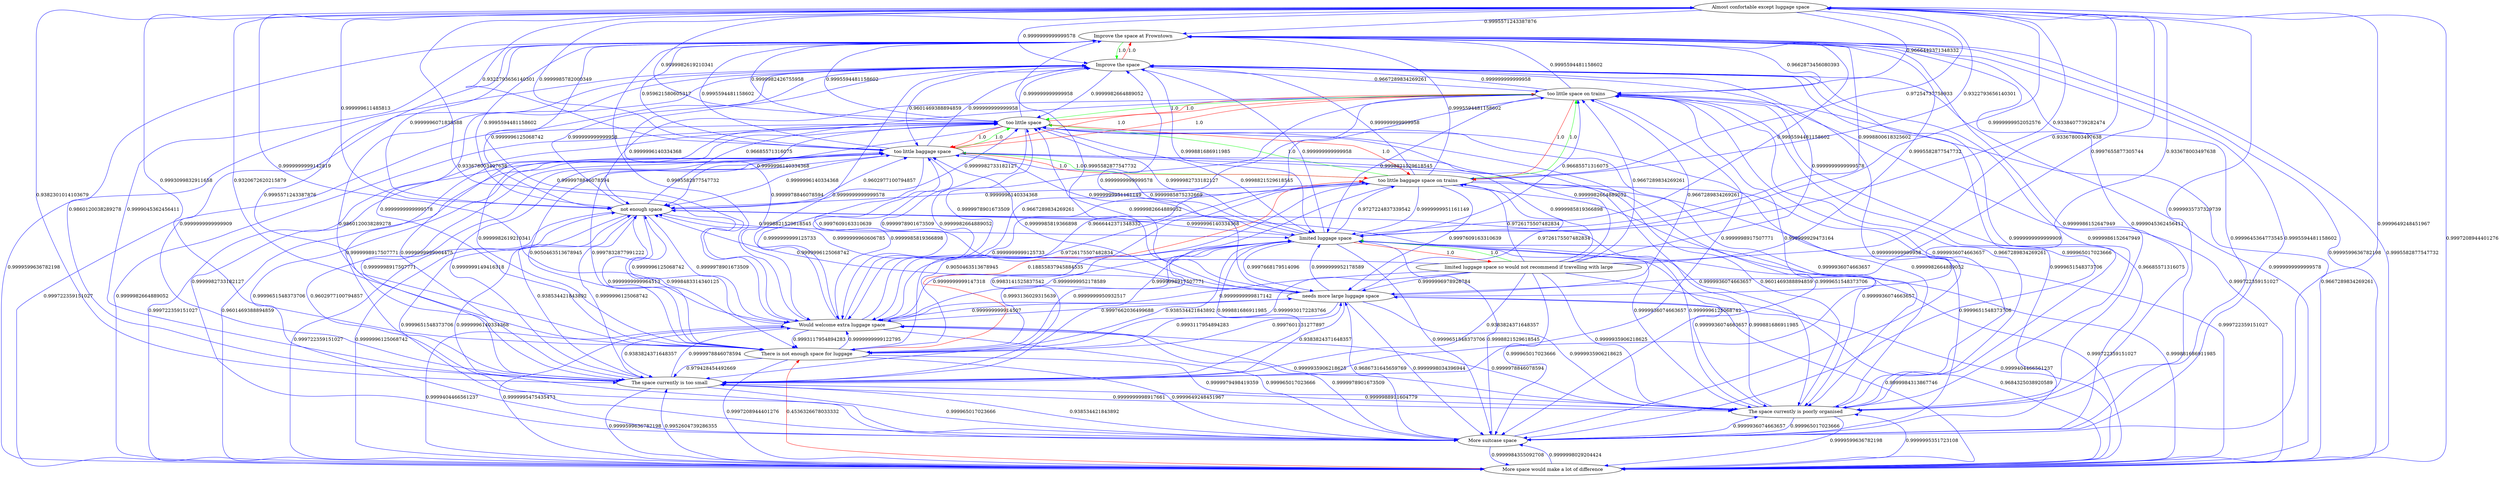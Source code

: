digraph rawGraph {
"Almost confortable except luggage space";"Improve the space at Frowntown";"Improve the space";"More space would make a lot of difference";"More suitcase space";"The space currently is poorly organised";"The space currently is too small";"There is not enough space for luggage";"Would welcome extra luggage space";"limited luggage space so would not recommend if travelling with large";"limited luggage space";"needs more large luggage space";"not enough space";"too little baggage space on trains";"too little baggage space";"too little space";"too little space on trains";"Improve the space at Frowntown" -> "Improve the space" [label=1.0] [color=green]
"Improve the space" -> "Improve the space at Frowntown" [label=1.0] [color=red]
"Almost confortable except luggage space" -> "Improve the space at Frowntown" [label=0.9995571243387876] [color=blue]
"Almost confortable except luggage space" -> "Improve the space" [label=0.9999999999999578] [color=blue]
"Almost confortable except luggage space" -> "More space would make a lot of difference" [label=0.9997208944401276] [color=blue]
"Improve the space at Frowntown" -> "More space would make a lot of difference" [label=0.9999599636782198] [color=blue]
"Improve the space" -> "More space would make a lot of difference" [label=0.9999599636782198] [color=blue]
"More space would make a lot of difference" -> "Improve the space at Frowntown" [label=0.9995582877547732] [color=blue]
"More space would make a lot of difference" -> "Improve the space" [label=0.9999999999999578] [color=blue]
"Almost confortable except luggage space" -> "More suitcase space" [label=0.9999649248451967] [color=blue]
"Improve the space at Frowntown" -> "More suitcase space" [label=0.9999645364773545] [color=blue]
"Improve the space" -> "More suitcase space" [label=0.999965017023666] [color=blue]
"More space would make a lot of difference" -> "More suitcase space" [label=0.9999998029204424] [color=blue]
"More suitcase space" -> "Improve the space at Frowntown" [label=0.9995594481158602] [color=blue]
"More suitcase space" -> "Improve the space" [label=0.999999999999958] [color=blue]
"More suitcase space" -> "More space would make a lot of difference" [label=0.9999984355092708] [color=blue]
"Almost confortable except luggage space" -> "The space currently is poorly organised" [label=0.9999935737329739] [color=blue]
"Improve the space at Frowntown" -> "The space currently is poorly organised" [label=0.9999986152647949] [color=blue]
"Improve the space" -> "The space currently is poorly organised" [label=0.9999986152647949] [color=blue]
"More space would make a lot of difference" -> "The space currently is poorly organised" [label=0.9999995351723108] [color=blue]
"More suitcase space" -> "The space currently is poorly organised" [label=0.9999936074663657] [color=blue]
"The space currently is poorly organised" -> "Improve the space at Frowntown" [label=0.9999045362456411] [color=blue]
"The space currently is poorly organised" -> "Improve the space" [label=0.9999999999999909] [color=blue]
"The space currently is poorly organised" -> "More space would make a lot of difference" [label=0.9999599636782198] [color=blue]
"The space currently is poorly organised" -> "More suitcase space" [label=0.999965017023666] [color=blue]
"Almost confortable except luggage space" -> "The space currently is too small" [label=0.9382301014103679] [color=blue]
"Improve the space at Frowntown" -> "The space currently is too small" [label=0.9860120038289278] [color=blue]
"Improve the space" -> "The space currently is too small" [label=0.9860120038289278] [color=blue]
"More space would make a lot of difference" -> "The space currently is too small" [label=0.9952604739286355] [color=blue]
"More suitcase space" -> "The space currently is too small" [label=0.938534421843892] [color=blue]
"The space currently is poorly organised" -> "The space currently is too small" [label=0.9999988911604779] [color=blue]
"The space currently is too small" -> "Improve the space at Frowntown" [label=0.9999045362456411] [color=blue]
"The space currently is too small" -> "Improve the space" [label=0.9999999999999909] [color=blue]
"The space currently is too small" -> "More space would make a lot of difference" [label=0.9999599636782198] [color=blue]
"The space currently is too small" -> "More suitcase space" [label=0.999965017023666] [color=blue]
"The space currently is too small" -> "The space currently is poorly organised" [label=0.9999999998917661] [color=blue]
"Almost confortable except luggage space" -> "There is not enough space for luggage" [label=0.9993099832911658] [color=blue]
"More space would make a lot of difference" -> "There is not enough space for luggage" [label=0.4536326678033332] [color=red]
"There is not enough space for luggage" -> "Almost confortable except luggage space" [label=0.9320672620215879] [color=blue]
"There is not enough space for luggage" -> "Improve the space at Frowntown" [label=0.9995571243387876] [color=blue]
"There is not enough space for luggage" -> "Improve the space" [label=0.9999999999999578] [color=blue]
"There is not enough space for luggage" -> "More space would make a lot of difference" [label=0.9997208944401276] [color=blue]
"There is not enough space for luggage" -> "More suitcase space" [label=0.9999649248451967] [color=blue]
"There is not enough space for luggage" -> "The space currently is poorly organised" [label=0.9999979498419359] [color=blue]
"There is not enough space for luggage" -> "The space currently is too small" [label=0.979428454492669] [color=blue]
"Almost confortable except luggage space" -> "Would welcome extra luggage space" [label=0.9999999999142819] [color=blue]
"Improve the space at Frowntown" -> "Would welcome extra luggage space" [label=0.9999978846078594] [color=blue]
"Improve the space" -> "Would welcome extra luggage space" [label=0.9999978846078594] [color=blue]
"More space would make a lot of difference" -> "Would welcome extra luggage space" [label=0.9999995475435473] [color=blue]
"More suitcase space" -> "Would welcome extra luggage space" [label=0.9999978901673509] [color=blue]
"The space currently is poorly organised" -> "Would welcome extra luggage space" [label=0.9999978846078594] [color=blue]
"The space currently is too small" -> "Would welcome extra luggage space" [label=0.9999978846078594] [color=blue]
"There is not enough space for luggage" -> "Would welcome extra luggage space" [label=0.9999999999122795] [color=blue]
"Would welcome extra luggage space" -> "Almost confortable except luggage space" [label=0.933678003497638] [color=blue]
"Would welcome extra luggage space" -> "Improve the space at Frowntown" [label=0.9995582877547732] [color=blue]
"Would welcome extra luggage space" -> "Improve the space" [label=0.9999999999999578] [color=blue]
"Would welcome extra luggage space" -> "More space would make a lot of difference" [label=0.9999404466561237] [color=blue]
"Would welcome extra luggage space" -> "More suitcase space" [label=0.999965017023666] [color=blue]
"Would welcome extra luggage space" -> "The space currently is poorly organised" [label=0.9999935906218625] [color=blue]
"Would welcome extra luggage space" -> "The space currently is too small" [label=0.9383824371648357] [color=blue]
"Would welcome extra luggage space" -> "There is not enough space for luggage" [label=0.9993117954894283] [color=blue]
"limited luggage space so would not recommend if travelling with large" -> "limited luggage space" [label=1.0] [color=green]
"limited luggage space" -> "limited luggage space so would not recommend if travelling with large" [label=1.0] [color=red]
"Almost confortable except luggage space" -> "limited luggage space" [label=0.9999999952052576] [color=blue]
"Improve the space at Frowntown" -> "limited luggage space" [label=0.9998800618325602] [color=blue]
"Improve the space" -> "limited luggage space" [label=0.999881686911985] [color=blue]
"More space would make a lot of difference" -> "limited luggage space" [label=0.999881686911985] [color=blue]
"More suitcase space" -> "limited luggage space" [label=0.9998821529618545] [color=blue]
"The space currently is poorly organised" -> "limited luggage space" [label=0.999881686911985] [color=blue]
"The space currently is too small" -> "limited luggage space" [label=0.999881686911985] [color=blue]
"There is not enough space for luggage" -> "limited luggage space" [label=0.9999999950932517] [color=blue]
"Would welcome extra luggage space" -> "limited luggage space" [label=0.9999999952178589] [color=blue]
"limited luggage space so would not recommend if travelling with large" -> "Almost confortable except luggage space" [label=0.933678003497638] [color=blue]
"limited luggage space so would not recommend if travelling with large" -> "Improve the space at Frowntown" [label=0.9995582877547732] [color=blue]
"limited luggage space so would not recommend if travelling with large" -> "Improve the space" [label=0.9999999999999578] [color=blue]
"limited luggage space so would not recommend if travelling with large" -> "More space would make a lot of difference" [label=0.9999404466561237] [color=blue]
"limited luggage space so would not recommend if travelling with large" -> "More suitcase space" [label=0.999965017023666] [color=blue]
"limited luggage space so would not recommend if travelling with large" -> "The space currently is poorly organised" [label=0.9999935906218625] [color=blue]
"limited luggage space so would not recommend if travelling with large" -> "The space currently is too small" [label=0.9383824371648357] [color=blue]
"limited luggage space so would not recommend if travelling with large" -> "There is not enough space for luggage" [label=0.9999930172283766] [color=blue]
"limited luggage space so would not recommend if travelling with large" -> "Would welcome extra luggage space" [label=0.9999999999817142] [color=blue]
"limited luggage space" -> "Almost confortable except luggage space" [label=0.9338407739282474] [color=blue]
"limited luggage space" -> "Improve the space at Frowntown" [label=0.9995594481158602] [color=blue]
"limited luggage space" -> "Improve the space" [label=0.999999999999958] [color=blue]
"limited luggage space" -> "More space would make a lot of difference" [label=0.999722359151027] [color=blue]
"limited luggage space" -> "More suitcase space" [label=0.9999651548373706] [color=blue]
"limited luggage space" -> "The space currently is poorly organised" [label=0.9999936074663657] [color=blue]
"limited luggage space" -> "The space currently is too small" [label=0.938534421843892] [color=blue]
"limited luggage space" -> "There is not enough space for luggage" [label=0.9993136029315639] [color=blue]
"limited luggage space" -> "Would welcome extra luggage space" [label=0.9999999999147318] [color=blue]
"Almost confortable except luggage space" -> "needs more large luggage space" [label=0.9997655877305744] [color=blue]
"More space would make a lot of difference" -> "needs more large luggage space" [label=0.9684325038920589] [color=blue]
"More suitcase space" -> "needs more large luggage space" [label=0.9686731645659769] [color=blue]
"There is not enough space for luggage" -> "needs more large luggage space" [label=0.9997601131277897] [color=blue]
"Would welcome extra luggage space" -> "needs more large luggage space" [label=0.9997662036499688] [color=blue]
"limited luggage space so would not recommend if travelling with large" -> "needs more large luggage space" [label=0.9999996978926784] [color=blue]
"limited luggage space" -> "needs more large luggage space" [label=0.9997668179514096] [color=blue]
"needs more large luggage space" -> "Almost confortable except luggage space" [label=0.933678003497638] [color=blue]
"needs more large luggage space" -> "Improve the space at Frowntown" [label=0.9995582877547732] [color=blue]
"needs more large luggage space" -> "Improve the space" [label=0.9999999999999578] [color=blue]
"needs more large luggage space" -> "More space would make a lot of difference" [label=0.9999984313867746] [color=blue]
"needs more large luggage space" -> "More suitcase space" [label=0.9999998034396944] [color=blue]
"needs more large luggage space" -> "The space currently is poorly organised" [label=0.9999935906218625] [color=blue]
"needs more large luggage space" -> "The space currently is too small" [label=0.9383824371648357] [color=blue]
"needs more large luggage space" -> "There is not enough space for luggage" [label=0.9993117954894283] [color=blue]
"needs more large luggage space" -> "Would welcome extra luggage space" [label=0.999999999914507] [color=blue]
"needs more large luggage space" -> "limited luggage space" [label=0.9999999952178589] [color=blue]
"Almost confortable except luggage space" -> "not enough space" [label=0.999999611485813] [color=blue]
"Improve the space at Frowntown" -> "not enough space" [label=0.9999996071838588] [color=blue]
"Improve the space" -> "not enough space" [label=0.9999996125068742] [color=blue]
"More space would make a lot of difference" -> "not enough space" [label=0.9999996125068742] [color=blue]
"More suitcase space" -> "not enough space" [label=0.9999996140334368] [color=blue]
"The space currently is poorly organised" -> "not enough space" [label=0.9999996125068742] [color=blue]
"The space currently is too small" -> "not enough space" [label=0.9999996125068742] [color=blue]
"There is not enough space for luggage" -> "not enough space" [label=0.9999999999964513] [color=blue]
"Would welcome extra luggage space" -> "not enough space" [label=0.9999996125068742] [color=blue]
"limited luggage space so would not recommend if travelling with large" -> "not enough space" [label=0.9999999960606785] [color=blue]
"limited luggage space" -> "not enough space" [label=0.9999996140334368] [color=blue]
"needs more large luggage space" -> "not enough space" [label=0.9999996125068742] [color=blue]
"not enough space" -> "Improve the space at Frowntown" [label=0.9995594481158602] [color=blue]
"not enough space" -> "Improve the space" [label=0.999999999999958] [color=blue]
"not enough space" -> "More space would make a lot of difference" [label=0.999722359151027] [color=blue]
"not enough space" -> "More suitcase space" [label=0.9999651548373706] [color=blue]
"not enough space" -> "The space currently is poorly organised" [label=0.9999936074663657] [color=blue]
"not enough space" -> "The space currently is too small" [label=0.938534421843892] [color=blue]
"not enough space" -> "There is not enough space for luggage" [label=0.9998483314340125] [color=blue]
"not enough space" -> "Would welcome extra luggage space" [label=0.9999978901673509] [color=blue]
"not enough space" -> "limited luggage space" [label=0.9998821529618545] [color=blue]
"too little baggage space on trains" -> "too little baggage space" [label=1.0] [color=green]
"too little baggage space" -> "too little space" [label=1.0] [color=green]
"too little baggage space on trains" -> "too little space on trains" [label=1.0] [color=green]
"too little space on trains" -> "too little space" [label=1.0] [color=green]
"too little baggage space on trains" -> "too little space" [label=1.0] [color=green]
"too little baggage space" -> "too little baggage space on trains" [label=1.0] [color=red]
"too little baggage space" -> "too little space on trains" [label=1.0] [color=red]
"too little space" -> "too little baggage space on trains" [label=1.0] [color=red]
"too little space" -> "too little baggage space" [label=1.0] [color=red]
"too little space" -> "too little space on trains" [label=1.0] [color=red]
"too little space on trains" -> "too little baggage space on trains" [label=1.0] [color=red]
"too little space on trains" -> "too little baggage space" [label=1.0] [color=red]
"Almost confortable except luggage space" -> "too little baggage space on trains" [label=0.97254737758933] [color=blue]
"Almost confortable except luggage space" -> "too little baggage space" [label=0.9999985782000349] [color=blue]
"Almost confortable except luggage space" -> "too little space" [label=0.9999982619210341] [color=blue]
"Almost confortable except luggage space" -> "too little space on trains" [label=0.9666442371348332] [color=blue]
"Improve the space at Frowntown" -> "too little baggage space" [label=0.959621580605317] [color=blue]
"Improve the space at Frowntown" -> "too little space" [label=0.9999982426755958] [color=blue]
"Improve the space at Frowntown" -> "too little space on trains" [label=0.9662873456080393] [color=blue]
"Improve the space" -> "too little baggage space" [label=0.9601469388894859] [color=blue]
"Improve the space" -> "too little space" [label=0.9999982664889052] [color=blue]
"Improve the space" -> "too little space on trains" [label=0.9667289834269261] [color=blue]
"More space would make a lot of difference" -> "too little baggage space" [label=0.9601469388894859] [color=blue]
"More space would make a lot of difference" -> "too little space" [label=0.9999982664889052] [color=blue]
"More space would make a lot of difference" -> "too little space on trains" [label=0.9667289834269261] [color=blue]
"More suitcase space" -> "too little baggage space" [label=0.9602977100794857] [color=blue]
"More suitcase space" -> "too little space" [label=0.9999982733182127] [color=blue]
"More suitcase space" -> "too little space on trains" [label=0.96685571316075] [color=blue]
"The space currently is poorly organised" -> "too little baggage space" [label=0.9601469388894859] [color=blue]
"The space currently is poorly organised" -> "too little space" [label=0.9999982664889052] [color=blue]
"The space currently is poorly organised" -> "too little space on trains" [label=0.9667289834269261] [color=blue]
"The space currently is too small" -> "too little baggage space on trains" [label=0.9983141525837542] [color=blue]
"The space currently is too small" -> "too little baggage space" [label=0.9999999149416318] [color=blue]
"The space currently is too small" -> "too little space" [label=0.9999999999964475] [color=blue]
"The space currently is too small" -> "too little space on trains" [label=0.999999929473164] [color=blue]
"There is not enough space for luggage" -> "too little baggage space on trains" [label=0.18855837945884535] [color=red]
"There is not enough space for luggage" -> "too little baggage space" [label=0.9997832877991222] [color=blue]
"There is not enough space for luggage" -> "too little space" [label=0.9999982619210341] [color=blue]
"There is not enough space for luggage" -> "too little space on trains" [label=0.9666442371348332] [color=blue]
"Would welcome extra luggage space" -> "too little baggage space on trains" [label=0.9726175507482834] [color=blue]
"Would welcome extra luggage space" -> "too little baggage space" [label=0.9999985819366898] [color=blue]
"Would welcome extra luggage space" -> "too little space" [label=0.9999982664889052] [color=blue]
"Would welcome extra luggage space" -> "too little space on trains" [label=0.9667289834269261] [color=blue]
"limited luggage space so would not recommend if travelling with large" -> "too little baggage space on trains" [label=0.9726175507482834] [color=blue]
"limited luggage space so would not recommend if travelling with large" -> "too little baggage space" [label=0.9999985819366898] [color=blue]
"limited luggage space so would not recommend if travelling with large" -> "too little space" [label=0.9999982664889052] [color=blue]
"limited luggage space so would not recommend if travelling with large" -> "too little space on trains" [label=0.9667289834269261] [color=blue]
"limited luggage space" -> "too little baggage space on trains" [label=0.9727224837339542] [color=blue]
"limited luggage space" -> "too little baggage space" [label=0.9999985875232669] [color=blue]
"limited luggage space" -> "too little space" [label=0.9999982733182127] [color=blue]
"limited luggage space" -> "too little space on trains" [label=0.96685571316075] [color=blue]
"needs more large luggage space" -> "too little baggage space on trains" [label=0.9726175507482834] [color=blue]
"needs more large luggage space" -> "too little baggage space" [label=0.9999985819366898] [color=blue]
"needs more large luggage space" -> "too little space" [label=0.9999982664889052] [color=blue]
"needs more large luggage space" -> "too little space on trains" [label=0.9667289834269261] [color=blue]
"not enough space" -> "too little baggage space" [label=0.9602977100794857] [color=blue]
"not enough space" -> "too little space" [label=0.9999982733182127] [color=blue]
"not enough space" -> "too little space on trains" [label=0.96685571316075] [color=blue]
"too little baggage space on trains" -> "Almost confortable except luggage space" [label=0.9322793656140301] [color=blue]
"too little baggage space on trains" -> "Improve the space at Frowntown" [label=0.9995594481158602] [color=blue]
"too little baggage space on trains" -> "Improve the space" [label=0.999999999999958] [color=blue]
"too little baggage space on trains" -> "More space would make a lot of difference" [label=0.999722359151027] [color=blue]
"too little baggage space on trains" -> "More suitcase space" [label=0.9999651548373706] [color=blue]
"too little baggage space on trains" -> "The space currently is poorly organised" [label=0.9999936074663657] [color=blue]
"too little baggage space on trains" -> "The space currently is too small" [label=0.9999998917507771] [color=blue]
"too little baggage space on trains" -> "There is not enough space for luggage" [label=0.9050463513678945] [color=blue]
"too little baggage space on trains" -> "Would welcome extra luggage space" [label=0.9999999999125733] [color=blue]
"too little baggage space on trains" -> "limited luggage space" [label=0.9999999951161149] [color=blue]
"too little baggage space on trains" -> "needs more large luggage space" [label=0.9997609163310639] [color=blue]
"too little baggage space on trains" -> "not enough space" [label=0.9999996140334368] [color=blue]
"too little baggage space" -> "Almost confortable except luggage space" [label=0.9322793656140301] [color=blue]
"too little baggage space" -> "Improve the space at Frowntown" [label=0.9995594481158602] [color=blue]
"too little baggage space" -> "Improve the space" [label=0.999999999999958] [color=blue]
"too little baggage space" -> "More space would make a lot of difference" [label=0.999722359151027] [color=blue]
"too little baggage space" -> "More suitcase space" [label=0.9999651548373706] [color=blue]
"too little baggage space" -> "The space currently is poorly organised" [label=0.9999936074663657] [color=blue]
"too little baggage space" -> "The space currently is too small" [label=0.9999998917507771] [color=blue]
"too little baggage space" -> "There is not enough space for luggage" [label=0.9050463513678945] [color=blue]
"too little baggage space" -> "Would welcome extra luggage space" [label=0.9999999999125733] [color=blue]
"too little baggage space" -> "limited luggage space" [label=0.9999999951161149] [color=blue]
"too little baggage space" -> "needs more large luggage space" [label=0.9997609163310639] [color=blue]
"too little baggage space" -> "not enough space" [label=0.9999996140334368] [color=blue]
"too little space" -> "Improve the space at Frowntown" [label=0.9995594481158602] [color=blue]
"too little space" -> "Improve the space" [label=0.999999999999958] [color=blue]
"too little space" -> "More space would make a lot of difference" [label=0.999722359151027] [color=blue]
"too little space" -> "More suitcase space" [label=0.9999651548373706] [color=blue]
"too little space" -> "The space currently is poorly organised" [label=0.9999936074663657] [color=blue]
"too little space" -> "The space currently is too small" [label=0.9999998917507771] [color=blue]
"too little space" -> "Would welcome extra luggage space" [label=0.9999978901673509] [color=blue]
"too little space" -> "limited luggage space" [label=0.9998821529618545] [color=blue]
"too little space" -> "not enough space" [label=0.9999996140334368] [color=blue]
"too little space on trains" -> "Improve the space at Frowntown" [label=0.9995594481158602] [color=blue]
"too little space on trains" -> "Improve the space" [label=0.999999999999958] [color=blue]
"too little space on trains" -> "More space would make a lot of difference" [label=0.999722359151027] [color=blue]
"too little space on trains" -> "More suitcase space" [label=0.9999651548373706] [color=blue]
"too little space on trains" -> "The space currently is poorly organised" [label=0.9999936074663657] [color=blue]
"too little space on trains" -> "The space currently is too small" [label=0.9999998917507771] [color=blue]
"too little space on trains" -> "Would welcome extra luggage space" [label=0.9999978901673509] [color=blue]
"too little space on trains" -> "limited luggage space" [label=0.9998821529618545] [color=blue]
"too little space on trains" -> "not enough space" [label=0.9999996140334368] [color=blue]
}